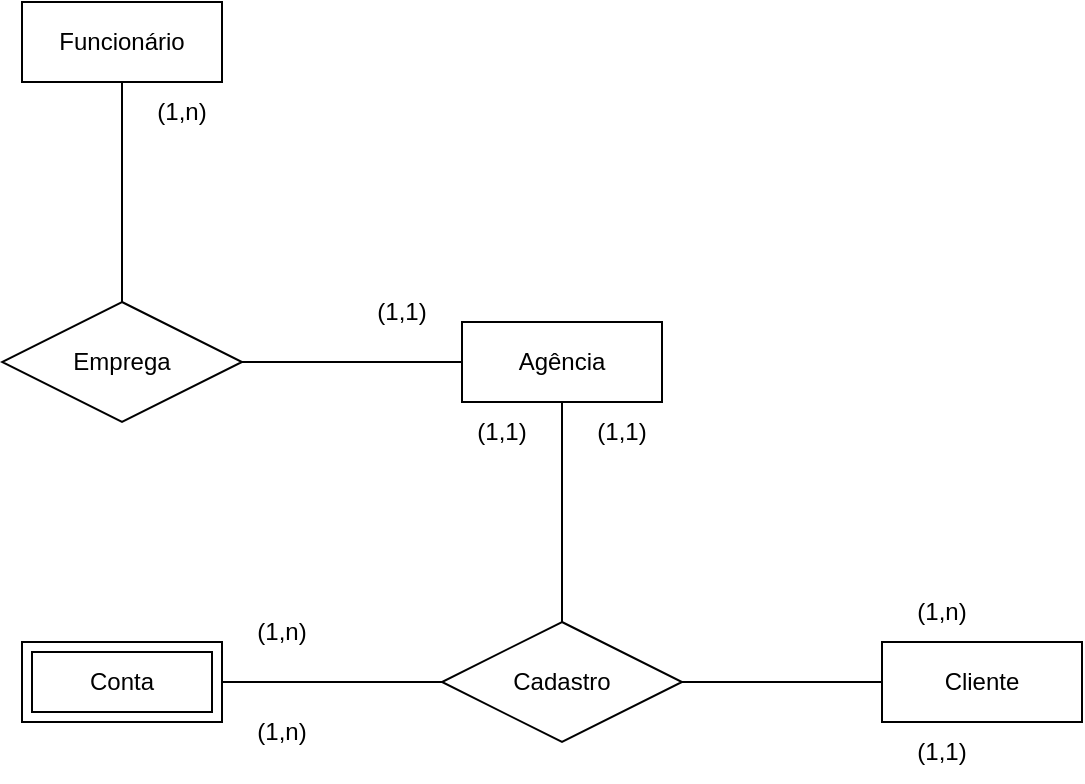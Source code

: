 <mxfile version="21.1.7" type="device">
  <diagram name="Página-1" id="sKRZq2D2qD95VY6FOsml">
    <mxGraphModel dx="1134" dy="1760" grid="1" gridSize="10" guides="1" tooltips="1" connect="1" arrows="1" fold="1" page="1" pageScale="1" pageWidth="827" pageHeight="1169" math="0" shadow="0">
      <root>
        <mxCell id="0" />
        <mxCell id="1" parent="0" />
        <mxCell id="sHZ-J4N0pGvW6RIDC6_2-1" value="Agência" style="whiteSpace=wrap;html=1;align=center;" vertex="1" parent="1">
          <mxGeometry x="370" y="80" width="100" height="40" as="geometry" />
        </mxCell>
        <mxCell id="sHZ-J4N0pGvW6RIDC6_2-3" value="Funcionário" style="whiteSpace=wrap;html=1;align=center;" vertex="1" parent="1">
          <mxGeometry x="150" y="-80" width="100" height="40" as="geometry" />
        </mxCell>
        <mxCell id="sHZ-J4N0pGvW6RIDC6_2-4" value="Cliente" style="whiteSpace=wrap;html=1;align=center;" vertex="1" parent="1">
          <mxGeometry x="580" y="240" width="100" height="40" as="geometry" />
        </mxCell>
        <mxCell id="sHZ-J4N0pGvW6RIDC6_2-6" value="Conta" style="shape=ext;margin=3;double=1;whiteSpace=wrap;html=1;align=center;" vertex="1" parent="1">
          <mxGeometry x="150" y="240" width="100" height="40" as="geometry" />
        </mxCell>
        <mxCell id="sHZ-J4N0pGvW6RIDC6_2-7" value="" style="endArrow=none;html=1;rounded=0;entryX=0.5;entryY=1;entryDx=0;entryDy=0;exitX=0.5;exitY=0;exitDx=0;exitDy=0;" edge="1" parent="1" source="sHZ-J4N0pGvW6RIDC6_2-11" target="sHZ-J4N0pGvW6RIDC6_2-3">
          <mxGeometry relative="1" as="geometry">
            <mxPoint x="200" y="120" as="sourcePoint" />
            <mxPoint x="490" y="220" as="targetPoint" />
          </mxGeometry>
        </mxCell>
        <mxCell id="sHZ-J4N0pGvW6RIDC6_2-9" value="" style="endArrow=none;html=1;rounded=0;exitX=0.5;exitY=1;exitDx=0;exitDy=0;entryX=0.5;entryY=0;entryDx=0;entryDy=0;" edge="1" parent="1" source="sHZ-J4N0pGvW6RIDC6_2-1" target="sHZ-J4N0pGvW6RIDC6_2-13">
          <mxGeometry relative="1" as="geometry">
            <mxPoint x="330" y="220" as="sourcePoint" />
            <mxPoint x="420" y="150" as="targetPoint" />
          </mxGeometry>
        </mxCell>
        <mxCell id="sHZ-J4N0pGvW6RIDC6_2-11" value="Emprega" style="shape=rhombus;perimeter=rhombusPerimeter;whiteSpace=wrap;html=1;align=center;" vertex="1" parent="1">
          <mxGeometry x="140" y="70" width="120" height="60" as="geometry" />
        </mxCell>
        <mxCell id="sHZ-J4N0pGvW6RIDC6_2-12" value="" style="endArrow=none;html=1;rounded=0;exitX=1;exitY=0.5;exitDx=0;exitDy=0;entryX=0;entryY=0.5;entryDx=0;entryDy=0;" edge="1" parent="1" source="sHZ-J4N0pGvW6RIDC6_2-11" target="sHZ-J4N0pGvW6RIDC6_2-1">
          <mxGeometry relative="1" as="geometry">
            <mxPoint x="410" y="240" as="sourcePoint" />
            <mxPoint x="570" y="240" as="targetPoint" />
          </mxGeometry>
        </mxCell>
        <mxCell id="sHZ-J4N0pGvW6RIDC6_2-13" value="Cadastro" style="shape=rhombus;perimeter=rhombusPerimeter;whiteSpace=wrap;html=1;align=center;" vertex="1" parent="1">
          <mxGeometry x="360" y="230" width="120" height="60" as="geometry" />
        </mxCell>
        <mxCell id="sHZ-J4N0pGvW6RIDC6_2-14" value="" style="endArrow=none;html=1;rounded=0;entryX=0;entryY=0.5;entryDx=0;entryDy=0;exitX=1;exitY=0.5;exitDx=0;exitDy=0;" edge="1" parent="1" source="sHZ-J4N0pGvW6RIDC6_2-13" target="sHZ-J4N0pGvW6RIDC6_2-4">
          <mxGeometry relative="1" as="geometry">
            <mxPoint x="360" y="250" as="sourcePoint" />
            <mxPoint x="520" y="250" as="targetPoint" />
          </mxGeometry>
        </mxCell>
        <mxCell id="sHZ-J4N0pGvW6RIDC6_2-15" value="" style="endArrow=none;html=1;rounded=0;exitX=1;exitY=0.5;exitDx=0;exitDy=0;entryX=0;entryY=0.5;entryDx=0;entryDy=0;" edge="1" parent="1" source="sHZ-J4N0pGvW6RIDC6_2-6" target="sHZ-J4N0pGvW6RIDC6_2-13">
          <mxGeometry relative="1" as="geometry">
            <mxPoint x="360" y="250" as="sourcePoint" />
            <mxPoint x="520" y="250" as="targetPoint" />
          </mxGeometry>
        </mxCell>
        <mxCell id="sHZ-J4N0pGvW6RIDC6_2-16" value="(1,n)" style="text;html=1;strokeColor=none;fillColor=none;align=center;verticalAlign=middle;whiteSpace=wrap;rounded=0;" vertex="1" parent="1">
          <mxGeometry x="200" y="-40" width="60" height="30" as="geometry" />
        </mxCell>
        <mxCell id="sHZ-J4N0pGvW6RIDC6_2-17" value="(1,1)" style="text;html=1;strokeColor=none;fillColor=none;align=center;verticalAlign=middle;whiteSpace=wrap;rounded=0;" vertex="1" parent="1">
          <mxGeometry x="310" y="60" width="60" height="30" as="geometry" />
        </mxCell>
        <mxCell id="sHZ-J4N0pGvW6RIDC6_2-19" value="(1,1)" style="text;html=1;strokeColor=none;fillColor=none;align=center;verticalAlign=middle;whiteSpace=wrap;rounded=0;" vertex="1" parent="1">
          <mxGeometry x="360" y="120" width="60" height="30" as="geometry" />
        </mxCell>
        <mxCell id="sHZ-J4N0pGvW6RIDC6_2-20" value="(1,1)" style="text;html=1;strokeColor=none;fillColor=none;align=center;verticalAlign=middle;whiteSpace=wrap;rounded=0;" vertex="1" parent="1">
          <mxGeometry x="420" y="120" width="60" height="30" as="geometry" />
        </mxCell>
        <mxCell id="sHZ-J4N0pGvW6RIDC6_2-21" value="(1,n)" style="text;html=1;strokeColor=none;fillColor=none;align=center;verticalAlign=middle;whiteSpace=wrap;rounded=0;" vertex="1" parent="1">
          <mxGeometry x="580" y="210" width="60" height="30" as="geometry" />
        </mxCell>
        <mxCell id="sHZ-J4N0pGvW6RIDC6_2-22" value="(1,1)" style="text;html=1;strokeColor=none;fillColor=none;align=center;verticalAlign=middle;whiteSpace=wrap;rounded=0;" vertex="1" parent="1">
          <mxGeometry x="580" y="280" width="60" height="30" as="geometry" />
        </mxCell>
        <mxCell id="sHZ-J4N0pGvW6RIDC6_2-23" value="(1,n)" style="text;html=1;strokeColor=none;fillColor=none;align=center;verticalAlign=middle;whiteSpace=wrap;rounded=0;" vertex="1" parent="1">
          <mxGeometry x="250" y="220" width="60" height="30" as="geometry" />
        </mxCell>
        <mxCell id="sHZ-J4N0pGvW6RIDC6_2-24" value="(1,n)" style="text;html=1;strokeColor=none;fillColor=none;align=center;verticalAlign=middle;whiteSpace=wrap;rounded=0;" vertex="1" parent="1">
          <mxGeometry x="250" y="270" width="60" height="30" as="geometry" />
        </mxCell>
      </root>
    </mxGraphModel>
  </diagram>
</mxfile>
